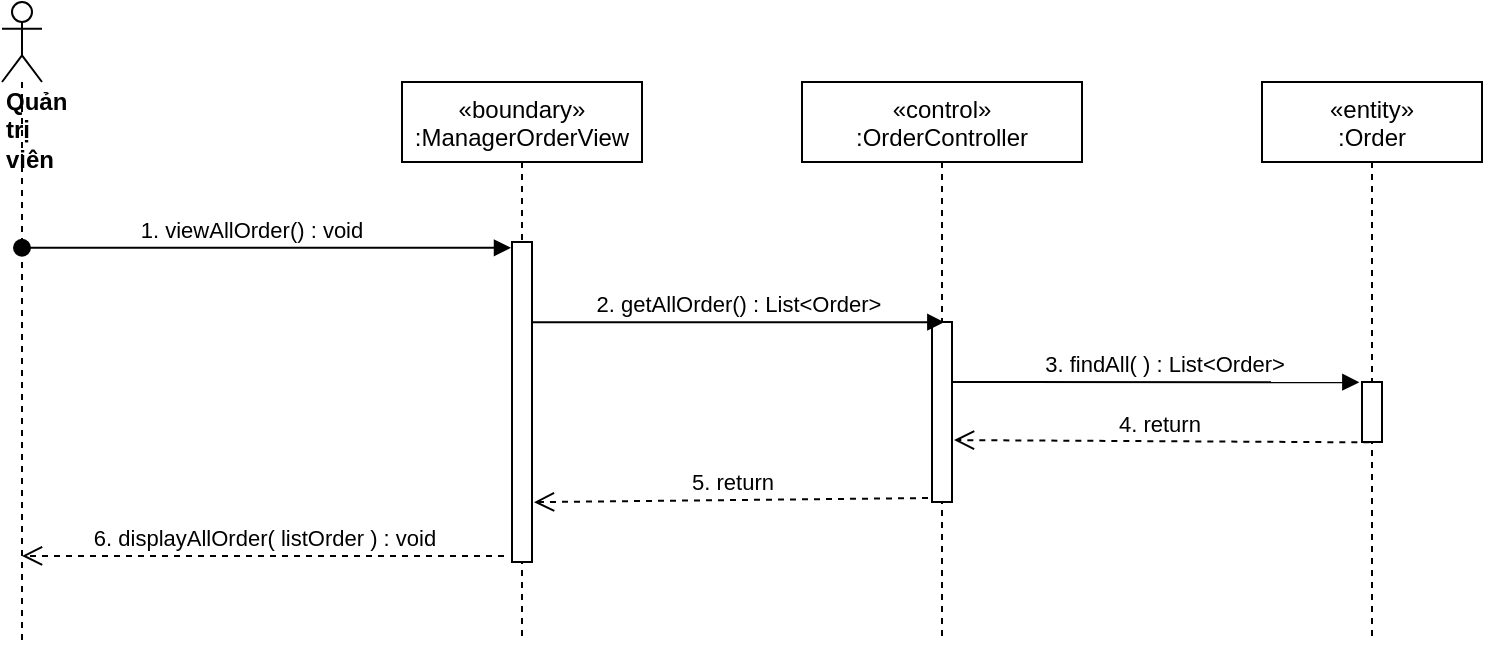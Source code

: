 <mxfile version="14.7.1" type="device"><diagram id="kgpKYQtTHZ0yAKxKKP6v" name="Page-1"><mxGraphModel dx="1108" dy="482" grid="1" gridSize="10" guides="1" tooltips="1" connect="1" arrows="1" fold="1" page="1" pageScale="1" pageWidth="850" pageHeight="1100" math="0" shadow="0"><root><mxCell id="0"/><mxCell id="1" parent="0"/><mxCell id="O-hqUbzQfyN6lvCl0_cx-1" value="«boundary»&#10;:ManagerOrderView" style="shape=umlLifeline;perimeter=lifelinePerimeter;container=1;collapsible=0;recursiveResize=0;rounded=0;shadow=0;strokeWidth=1;" parent="1" vertex="1"><mxGeometry x="300" y="80" width="120" height="280" as="geometry"/></mxCell><mxCell id="O-hqUbzQfyN6lvCl0_cx-2" value="" style="points=[];perimeter=orthogonalPerimeter;rounded=0;shadow=0;strokeWidth=1;" parent="O-hqUbzQfyN6lvCl0_cx-1" vertex="1"><mxGeometry x="55" y="80" width="10" height="160" as="geometry"/></mxCell><mxCell id="O-hqUbzQfyN6lvCl0_cx-4" value="«control»&#10;:OrderController" style="shape=umlLifeline;perimeter=lifelinePerimeter;container=1;collapsible=0;recursiveResize=0;rounded=0;shadow=0;strokeWidth=1;" parent="1" vertex="1"><mxGeometry x="500" y="80" width="140" height="280" as="geometry"/></mxCell><mxCell id="O-hqUbzQfyN6lvCl0_cx-5" value="" style="points=[];perimeter=orthogonalPerimeter;rounded=0;shadow=0;strokeWidth=1;" parent="O-hqUbzQfyN6lvCl0_cx-4" vertex="1"><mxGeometry x="65" y="120" width="10" height="90" as="geometry"/></mxCell><mxCell id="O-hqUbzQfyN6lvCl0_cx-6" value="&lt;div&gt;&lt;b&gt;Quản trị viên&lt;/b&gt;&lt;/div&gt;" style="shape=umlLifeline;participant=umlActor;perimeter=lifelinePerimeter;whiteSpace=wrap;html=1;container=1;collapsible=0;recursiveResize=0;verticalAlign=top;spacingTop=36;outlineConnect=0;align=left;" parent="1" vertex="1"><mxGeometry x="100" y="40" width="20" height="320" as="geometry"/></mxCell><mxCell id="O-hqUbzQfyN6lvCl0_cx-7" value="1. viewAllOrder() : void" style="verticalAlign=bottom;startArrow=oval;endArrow=block;startSize=8;shadow=0;strokeWidth=1;entryX=-0.05;entryY=0.018;entryDx=0;entryDy=0;entryPerimeter=0;" parent="1" source="O-hqUbzQfyN6lvCl0_cx-6" target="O-hqUbzQfyN6lvCl0_cx-2" edge="1"><mxGeometry x="-0.06" relative="1" as="geometry"><mxPoint x="100" y="170" as="sourcePoint"/><mxPoint as="offset"/></mxGeometry></mxCell><mxCell id="O-hqUbzQfyN6lvCl0_cx-10" value="2. getAllOrder() : List&amp;lt;Order&amp;gt;" style="html=1;verticalAlign=bottom;endArrow=block;entryX=0.617;entryY=0.001;entryDx=0;entryDy=0;entryPerimeter=0;" parent="1" source="O-hqUbzQfyN6lvCl0_cx-2" target="O-hqUbzQfyN6lvCl0_cx-5" edge="1"><mxGeometry width="80" relative="1" as="geometry"><mxPoint x="320" y="248" as="sourcePoint"/><mxPoint x="500" y="210" as="targetPoint"/></mxGeometry></mxCell><mxCell id="O-hqUbzQfyN6lvCl0_cx-12" value="«entity»&#10;:Order" style="shape=umlLifeline;perimeter=lifelinePerimeter;container=1;collapsible=0;recursiveResize=0;rounded=0;shadow=0;strokeWidth=1;" parent="1" vertex="1"><mxGeometry x="730" y="80" width="110" height="280" as="geometry"/></mxCell><mxCell id="O-hqUbzQfyN6lvCl0_cx-13" value="" style="points=[];perimeter=orthogonalPerimeter;rounded=0;shadow=0;strokeWidth=1;" parent="O-hqUbzQfyN6lvCl0_cx-12" vertex="1"><mxGeometry x="50" y="150" width="10" height="30" as="geometry"/></mxCell><mxCell id="O-hqUbzQfyN6lvCl0_cx-14" value="3. findAll( ) : List&amp;lt;Order&amp;gt;" style="html=1;verticalAlign=bottom;endArrow=block;entryX=-0.133;entryY=0.004;entryDx=0;entryDy=0;entryPerimeter=0;" parent="1" target="O-hqUbzQfyN6lvCl0_cx-13" edge="1"><mxGeometry x="0.041" width="80" relative="1" as="geometry"><mxPoint x="575" y="230" as="sourcePoint"/><mxPoint x="1000" y="190" as="targetPoint"/><mxPoint as="offset"/></mxGeometry></mxCell><mxCell id="O-hqUbzQfyN6lvCl0_cx-15" value="4. return&amp;nbsp;" style="html=1;verticalAlign=bottom;endArrow=open;dashed=1;endSize=8;exitX=0.367;exitY=1.006;exitDx=0;exitDy=0;exitPerimeter=0;entryX=1.1;entryY=0.656;entryDx=0;entryDy=0;entryPerimeter=0;" parent="1" source="O-hqUbzQfyN6lvCl0_cx-13" target="O-hqUbzQfyN6lvCl0_cx-5" edge="1"><mxGeometry relative="1" as="geometry"><mxPoint x="1000" y="360" as="sourcePoint"/><mxPoint x="774" y="285" as="targetPoint"/></mxGeometry></mxCell><mxCell id="nwGBUn95yF8_i6XrYsvj-1" value="5. return" style="html=1;verticalAlign=bottom;endArrow=open;dashed=1;endSize=8;exitX=-0.2;exitY=0.978;exitDx=0;exitDy=0;exitPerimeter=0;entryX=1.1;entryY=0.813;entryDx=0;entryDy=0;entryPerimeter=0;" edge="1" parent="1" source="O-hqUbzQfyN6lvCl0_cx-5" target="O-hqUbzQfyN6lvCl0_cx-2"><mxGeometry relative="1" as="geometry"><mxPoint x="480" y="70" as="sourcePoint"/><mxPoint x="350" y="288" as="targetPoint"/></mxGeometry></mxCell><mxCell id="nwGBUn95yF8_i6XrYsvj-2" value="6. displayAllOrder( listOrder ) : void" style="html=1;verticalAlign=bottom;endArrow=open;dashed=1;endSize=8;exitX=-0.4;exitY=0.981;exitDx=0;exitDy=0;exitPerimeter=0;" edge="1" parent="1" source="O-hqUbzQfyN6lvCl0_cx-2" target="O-hqUbzQfyN6lvCl0_cx-6"><mxGeometry relative="1" as="geometry"><mxPoint x="480" y="370" as="sourcePoint"/><mxPoint x="400" y="370" as="targetPoint"/></mxGeometry></mxCell></root></mxGraphModel></diagram></mxfile>